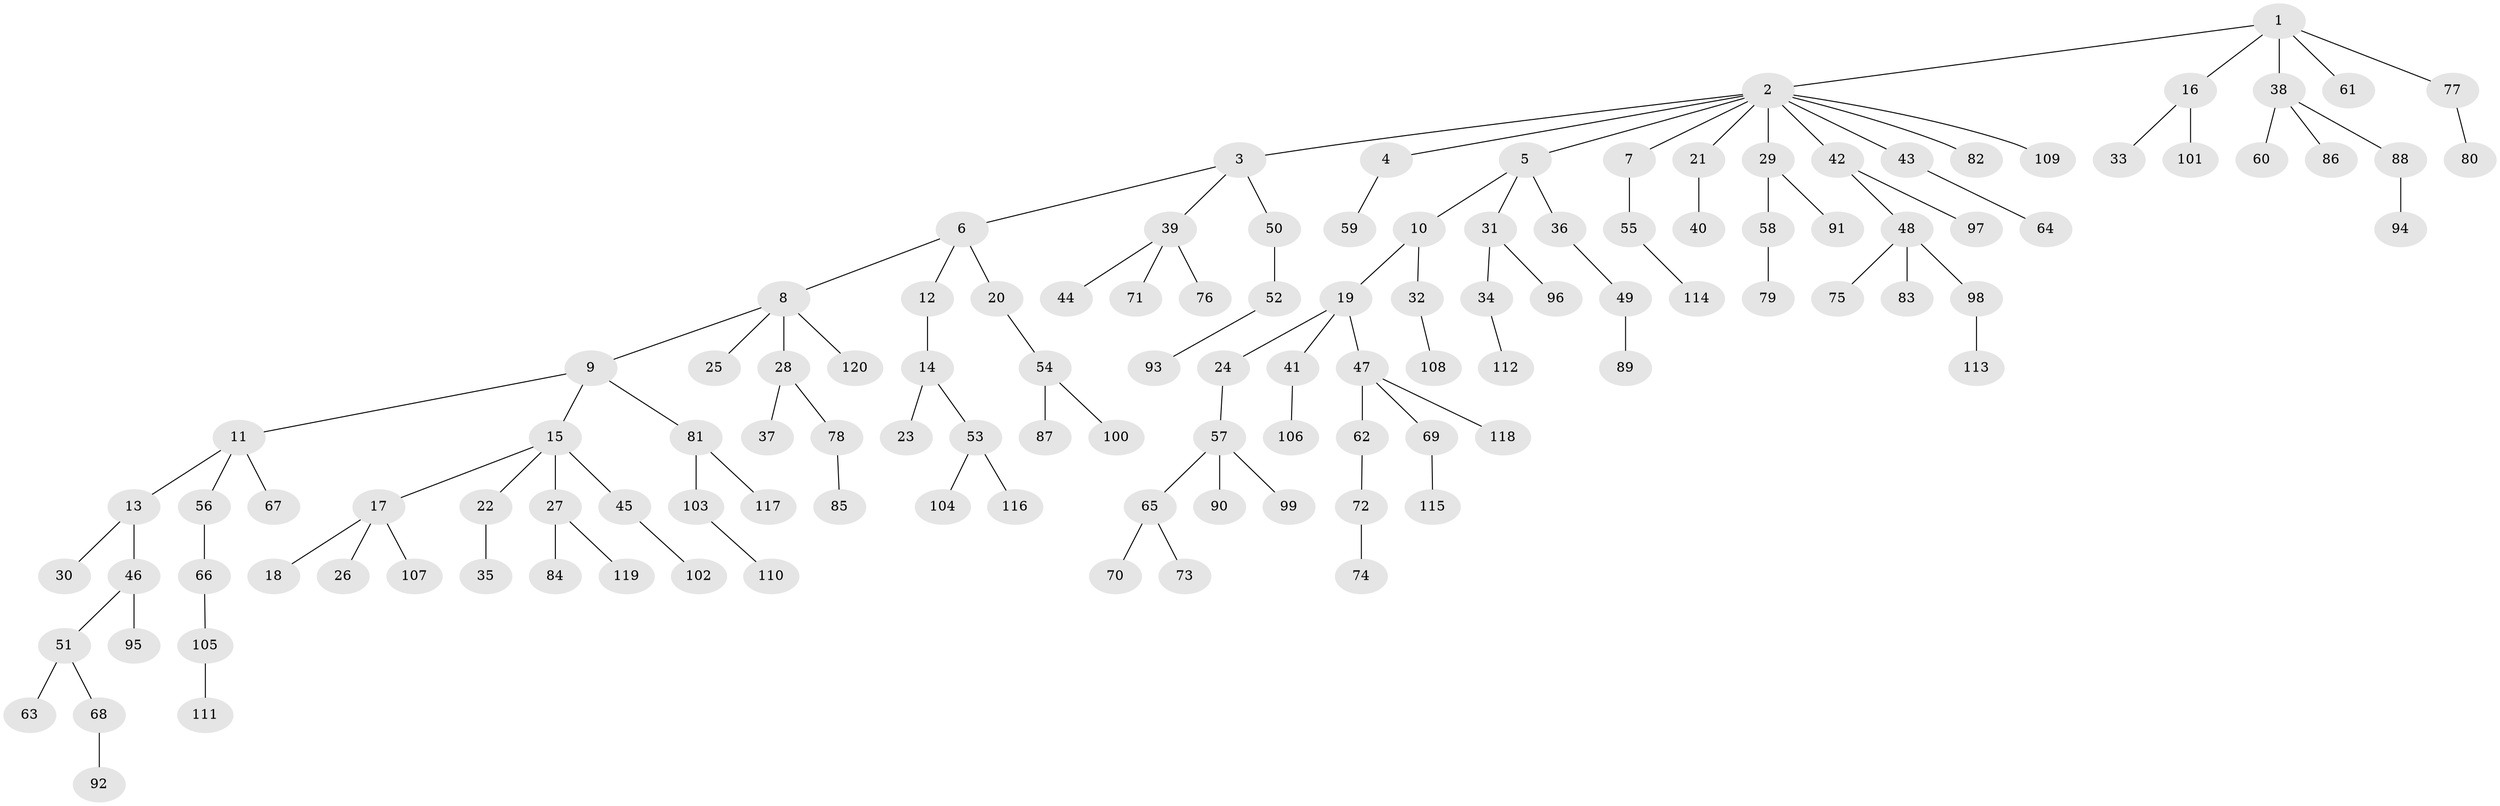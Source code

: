 // Generated by graph-tools (version 1.1) at 2025/26/03/09/25 03:26:29]
// undirected, 120 vertices, 119 edges
graph export_dot {
graph [start="1"]
  node [color=gray90,style=filled];
  1;
  2;
  3;
  4;
  5;
  6;
  7;
  8;
  9;
  10;
  11;
  12;
  13;
  14;
  15;
  16;
  17;
  18;
  19;
  20;
  21;
  22;
  23;
  24;
  25;
  26;
  27;
  28;
  29;
  30;
  31;
  32;
  33;
  34;
  35;
  36;
  37;
  38;
  39;
  40;
  41;
  42;
  43;
  44;
  45;
  46;
  47;
  48;
  49;
  50;
  51;
  52;
  53;
  54;
  55;
  56;
  57;
  58;
  59;
  60;
  61;
  62;
  63;
  64;
  65;
  66;
  67;
  68;
  69;
  70;
  71;
  72;
  73;
  74;
  75;
  76;
  77;
  78;
  79;
  80;
  81;
  82;
  83;
  84;
  85;
  86;
  87;
  88;
  89;
  90;
  91;
  92;
  93;
  94;
  95;
  96;
  97;
  98;
  99;
  100;
  101;
  102;
  103;
  104;
  105;
  106;
  107;
  108;
  109;
  110;
  111;
  112;
  113;
  114;
  115;
  116;
  117;
  118;
  119;
  120;
  1 -- 2;
  1 -- 16;
  1 -- 38;
  1 -- 61;
  1 -- 77;
  2 -- 3;
  2 -- 4;
  2 -- 5;
  2 -- 7;
  2 -- 21;
  2 -- 29;
  2 -- 42;
  2 -- 43;
  2 -- 82;
  2 -- 109;
  3 -- 6;
  3 -- 39;
  3 -- 50;
  4 -- 59;
  5 -- 10;
  5 -- 31;
  5 -- 36;
  6 -- 8;
  6 -- 12;
  6 -- 20;
  7 -- 55;
  8 -- 9;
  8 -- 25;
  8 -- 28;
  8 -- 120;
  9 -- 11;
  9 -- 15;
  9 -- 81;
  10 -- 19;
  10 -- 32;
  11 -- 13;
  11 -- 56;
  11 -- 67;
  12 -- 14;
  13 -- 30;
  13 -- 46;
  14 -- 23;
  14 -- 53;
  15 -- 17;
  15 -- 22;
  15 -- 27;
  15 -- 45;
  16 -- 33;
  16 -- 101;
  17 -- 18;
  17 -- 26;
  17 -- 107;
  19 -- 24;
  19 -- 41;
  19 -- 47;
  20 -- 54;
  21 -- 40;
  22 -- 35;
  24 -- 57;
  27 -- 84;
  27 -- 119;
  28 -- 37;
  28 -- 78;
  29 -- 58;
  29 -- 91;
  31 -- 34;
  31 -- 96;
  32 -- 108;
  34 -- 112;
  36 -- 49;
  38 -- 60;
  38 -- 86;
  38 -- 88;
  39 -- 44;
  39 -- 71;
  39 -- 76;
  41 -- 106;
  42 -- 48;
  42 -- 97;
  43 -- 64;
  45 -- 102;
  46 -- 51;
  46 -- 95;
  47 -- 62;
  47 -- 69;
  47 -- 118;
  48 -- 75;
  48 -- 83;
  48 -- 98;
  49 -- 89;
  50 -- 52;
  51 -- 63;
  51 -- 68;
  52 -- 93;
  53 -- 104;
  53 -- 116;
  54 -- 87;
  54 -- 100;
  55 -- 114;
  56 -- 66;
  57 -- 65;
  57 -- 90;
  57 -- 99;
  58 -- 79;
  62 -- 72;
  65 -- 70;
  65 -- 73;
  66 -- 105;
  68 -- 92;
  69 -- 115;
  72 -- 74;
  77 -- 80;
  78 -- 85;
  81 -- 103;
  81 -- 117;
  88 -- 94;
  98 -- 113;
  103 -- 110;
  105 -- 111;
}
